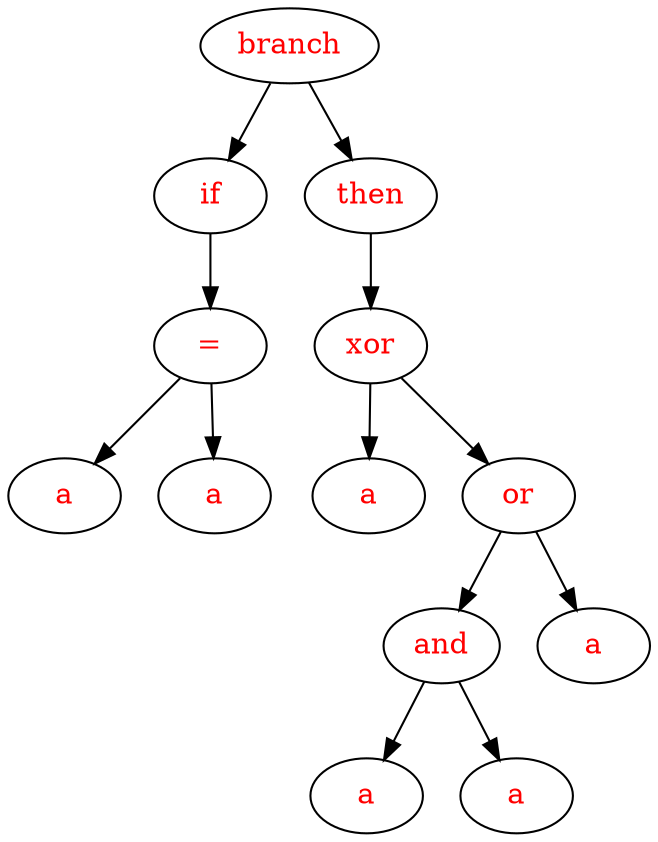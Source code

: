 digraph G {
	"1."->"2.";
	"1."->"3.";
	"4."->"6.";
	"2."->"4.";
	"3."->"5.";
	"4."->"7.";
	"5."->"8.";
	"5."->"9.";
	"9."->"10.";
	"9."->"11.";
	"10."->"12.";
	"10."->"13.";
	"1." [ label=<<font color="red">branch</font>> ];
	"10." [ label=<<font color="red">and</font>> ];
	"11." [ label=<<font color="red">a</font>> ];
	"12." [ label=<<font color="red">a</font>> ];
	"13." [ label=<<font color="red">a</font>> ];
	"2." [ label=<<font color="red">if</font>> ];
	"3." [ label=<<font color="red">then</font>> ];
	"4." [ label=<<font color="red">=</font>> ];
	"5." [ label=<<font color="red">xor</font>> ];
	"6." [ label=<<font color="red">a</font>> ];
	"7." [ label=<<font color="red">a</font>> ];
	"8." [ label=<<font color="red">a</font>> ];
	"9." [ label=<<font color="red">or</font>> ];

}
